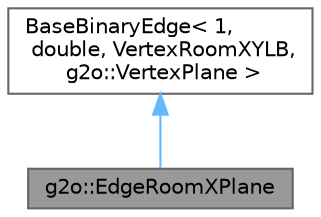 digraph "g2o::EdgeRoomXPlane"
{
 // LATEX_PDF_SIZE
  bgcolor="transparent";
  edge [fontname=Helvetica,fontsize=10,labelfontname=Helvetica,labelfontsize=10];
  node [fontname=Helvetica,fontsize=10,shape=box,height=0.2,width=0.4];
  Node1 [label="g2o::EdgeRoomXPlane",height=0.2,width=0.4,color="gray40", fillcolor="grey60", style="filled", fontcolor="black",tooltip=" "];
  Node2 -> Node1 [dir="back",color="steelblue1",style="solid"];
  Node2 [label="BaseBinaryEdge\< 1,\l double, VertexRoomXYLB,\l g2o::VertexPlane \>",height=0.2,width=0.4,color="gray40", fillcolor="white", style="filled",tooltip=" "];
}

